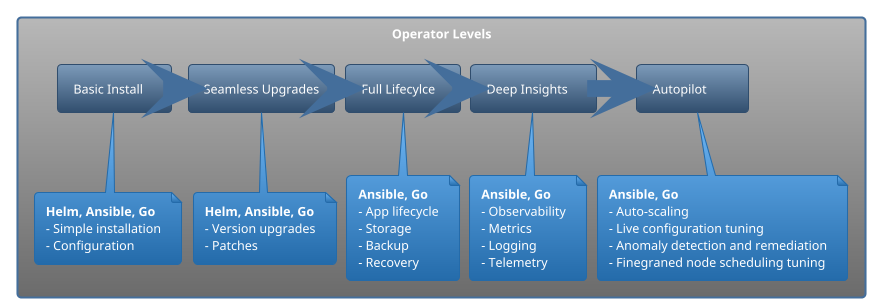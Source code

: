 @startuml operator-levels
!theme spacelab

skinparam nodesep 10
skinparam componentStyle rectangle
skinparam defaultTextAlignment left
'skinparam lineType ortho

rectangle "Operator Levels" as levels {

    component "Basic Install    " as level1
    note bottom
     **Helm, Ansible, Go**
     - Simple installation
     - Configuration
    end note

    component "Seamless Upgrades" as level2
    note bottom
     **Helm, Ansible, Go**
     - Version upgrades
     - Patches
    end note

    component "Full Lifecylce   " as level3
    note bottom
     **Ansible, Go**
     - App lifecycle
     - Storage
     - Backup
     - Recovery
    end note

    component "Deep Insights    " as level4
    note bottom
     **Ansible, Go**
     - Observability
     - Metrics
     - Logging
     - Telemetry
    end note

    component "Autopilot        " as level5
    note bottom
     **Ansible, Go**
     - Auto-scaling
     - Live configuration tuning
     - Anomaly detection and remediation
     - Finegraned node scheduling tuning
    end note

}

level1 -[thickness=16]> level2
level2 -[thickness=16]> level3
level3 -[thickness=16]> level4
level4 -[thickness=16]> level5
@enduml
